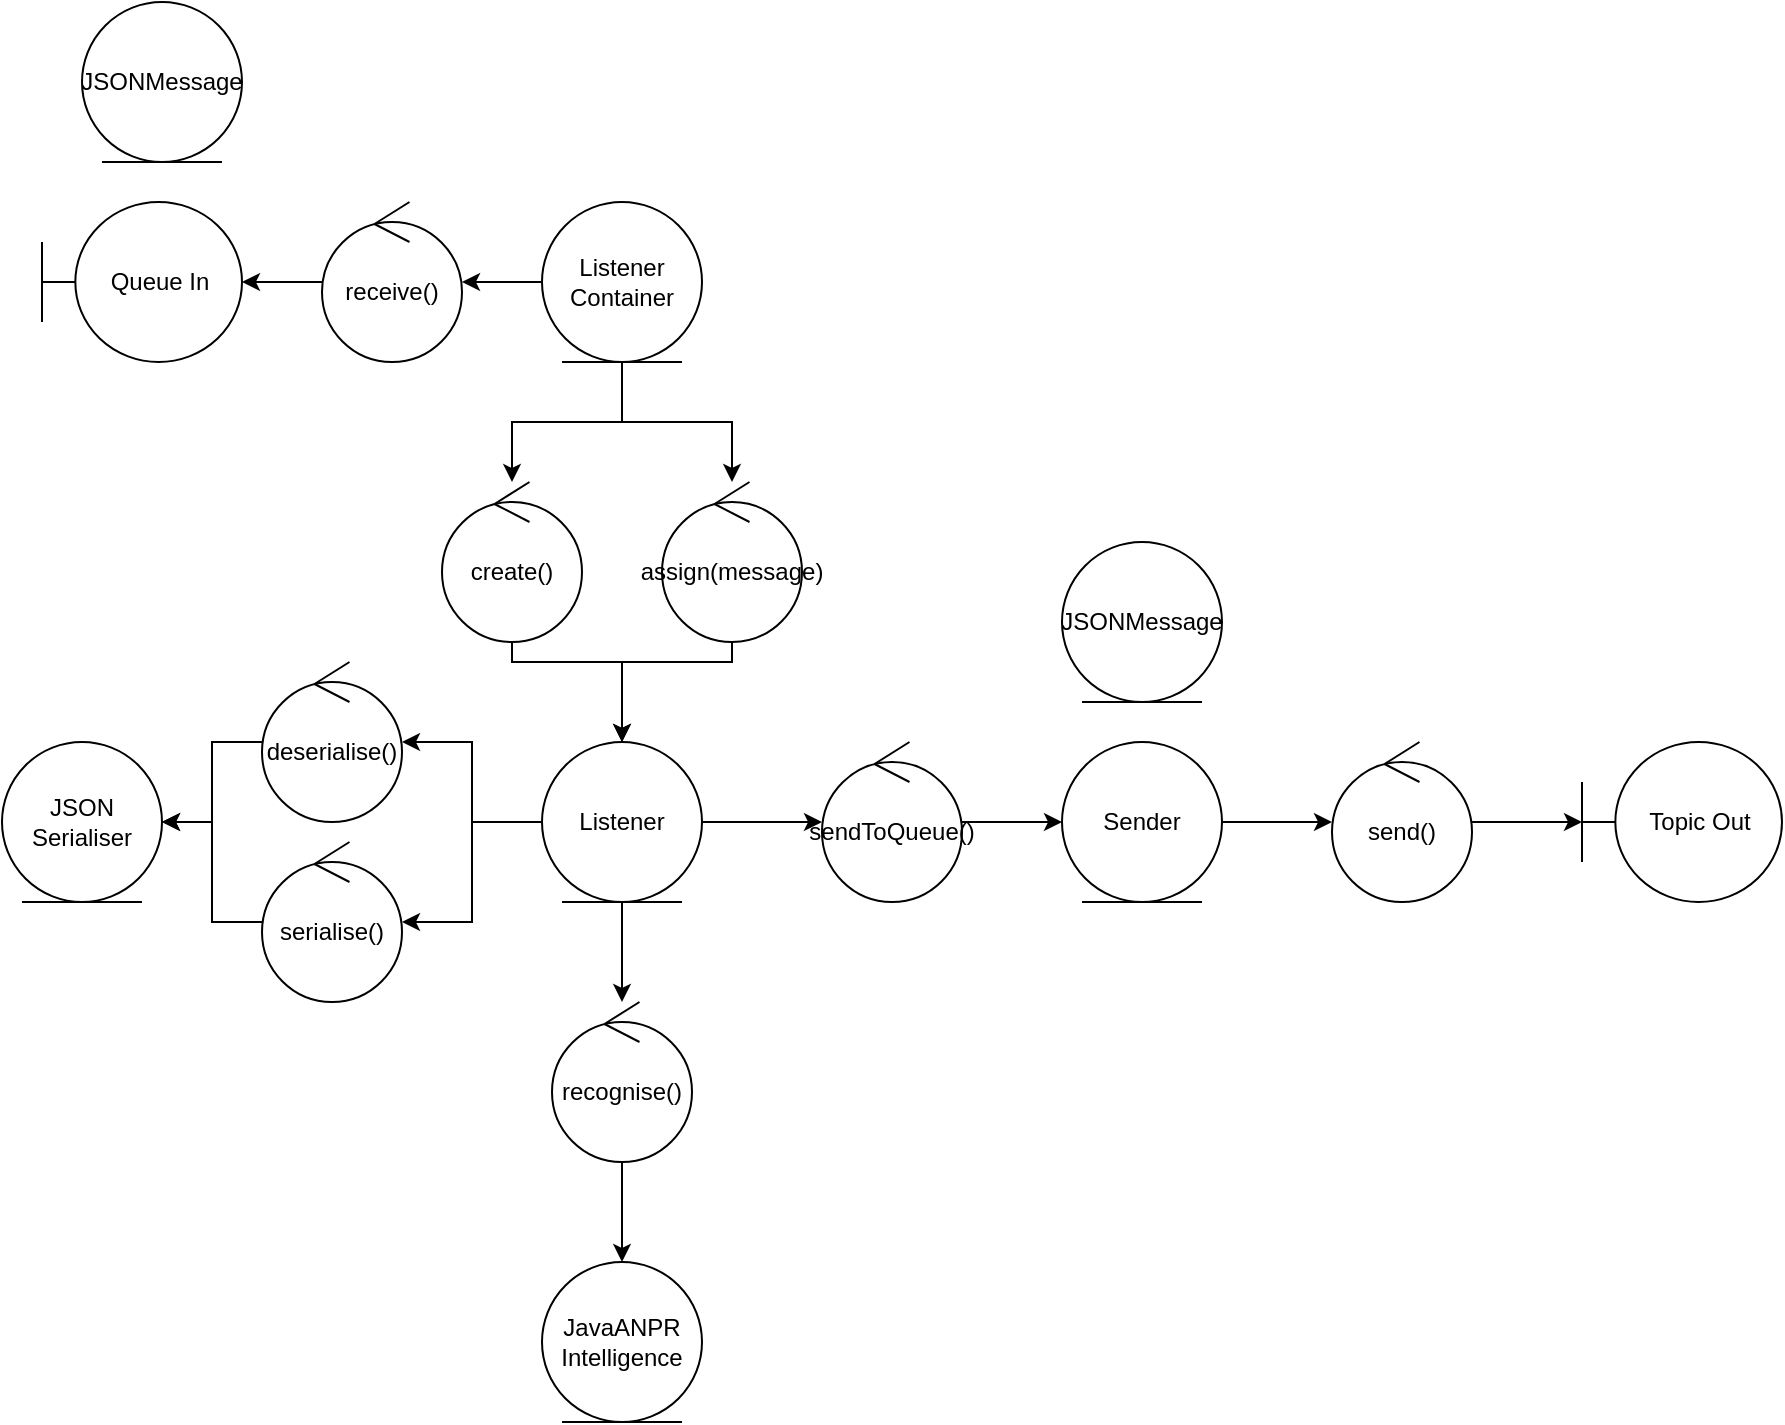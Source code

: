 <mxfile version="12.6.5" type="device"><diagram id="gmV5xc9CLLancQGjKt6j" name="Page-1"><mxGraphModel dx="1422" dy="863" grid="1" gridSize="10" guides="1" tooltips="1" connect="1" arrows="1" fold="1" page="1" pageScale="1" pageWidth="850" pageHeight="1100" math="0" shadow="0"><root><mxCell id="0"/><mxCell id="1" parent="0"/><mxCell id="_vkLrnoRcnYyDXl0b1Rc-2" value="JSONMessage" style="ellipse;shape=umlEntity;whiteSpace=wrap;html=1;" vertex="1" parent="1"><mxGeometry x="40" y="30" width="80" height="80" as="geometry"/></mxCell><mxCell id="_vkLrnoRcnYyDXl0b1Rc-15" style="edgeStyle=orthogonalEdgeStyle;rounded=0;orthogonalLoop=1;jettySize=auto;html=1;" edge="1" parent="1" source="_vkLrnoRcnYyDXl0b1Rc-3" target="_vkLrnoRcnYyDXl0b1Rc-5"><mxGeometry relative="1" as="geometry"><Array as="points"><mxPoint x="310" y="660"/><mxPoint x="310" y="660"/></Array></mxGeometry></mxCell><mxCell id="_vkLrnoRcnYyDXl0b1Rc-3" value="recognise()" style="ellipse;shape=umlControl;whiteSpace=wrap;html=1;" vertex="1" parent="1"><mxGeometry x="275" y="530" width="70" height="80" as="geometry"/></mxCell><mxCell id="_vkLrnoRcnYyDXl0b1Rc-5" value="JavaANPR&lt;br&gt;Intelligence" style="ellipse;shape=umlEntity;whiteSpace=wrap;html=1;" vertex="1" parent="1"><mxGeometry x="270" y="660" width="80" height="80" as="geometry"/></mxCell><mxCell id="_vkLrnoRcnYyDXl0b1Rc-24" style="edgeStyle=orthogonalEdgeStyle;rounded=0;orthogonalLoop=1;jettySize=auto;html=1;" edge="1" parent="1" source="_vkLrnoRcnYyDXl0b1Rc-10" target="_vkLrnoRcnYyDXl0b1Rc-29"><mxGeometry relative="1" as="geometry"/></mxCell><mxCell id="_vkLrnoRcnYyDXl0b1Rc-7" value="Queue In" style="shape=umlBoundary;whiteSpace=wrap;html=1;" vertex="1" parent="1"><mxGeometry x="20" y="130" width="100" height="80" as="geometry"/></mxCell><mxCell id="_vkLrnoRcnYyDXl0b1Rc-8" value="Topic Out" style="shape=umlBoundary;whiteSpace=wrap;html=1;" vertex="1" parent="1"><mxGeometry x="790" y="400" width="100" height="80" as="geometry"/></mxCell><mxCell id="_vkLrnoRcnYyDXl0b1Rc-18" style="edgeStyle=orthogonalEdgeStyle;rounded=0;orthogonalLoop=1;jettySize=auto;html=1;" edge="1" parent="1" source="_vkLrnoRcnYyDXl0b1Rc-21" target="_vkLrnoRcnYyDXl0b1Rc-8"><mxGeometry relative="1" as="geometry"/></mxCell><mxCell id="_vkLrnoRcnYyDXl0b1Rc-9" value="Sender" style="ellipse;shape=umlEntity;whiteSpace=wrap;html=1;" vertex="1" parent="1"><mxGeometry x="530" y="400" width="80" height="80" as="geometry"/></mxCell><mxCell id="_vkLrnoRcnYyDXl0b1Rc-23" style="edgeStyle=orthogonalEdgeStyle;rounded=0;orthogonalLoop=1;jettySize=auto;html=1;" edge="1" parent="1" source="_vkLrnoRcnYyDXl0b1Rc-26" target="_vkLrnoRcnYyDXl0b1Rc-11"><mxGeometry relative="1" as="geometry"><Array as="points"><mxPoint x="255" y="360"/><mxPoint x="310" y="360"/></Array></mxGeometry></mxCell><mxCell id="_vkLrnoRcnYyDXl0b1Rc-28" style="edgeStyle=orthogonalEdgeStyle;rounded=0;orthogonalLoop=1;jettySize=auto;html=1;" edge="1" parent="1" source="_vkLrnoRcnYyDXl0b1Rc-10" target="_vkLrnoRcnYyDXl0b1Rc-26"><mxGeometry relative="1" as="geometry"/></mxCell><mxCell id="_vkLrnoRcnYyDXl0b1Rc-32" style="edgeStyle=orthogonalEdgeStyle;rounded=0;orthogonalLoop=1;jettySize=auto;html=1;" edge="1" parent="1" source="_vkLrnoRcnYyDXl0b1Rc-10" target="_vkLrnoRcnYyDXl0b1Rc-31"><mxGeometry relative="1" as="geometry"/></mxCell><mxCell id="_vkLrnoRcnYyDXl0b1Rc-10" value="Listener&lt;br&gt;Container" style="ellipse;shape=umlEntity;whiteSpace=wrap;html=1;" vertex="1" parent="1"><mxGeometry x="270" y="130" width="80" height="80" as="geometry"/></mxCell><mxCell id="_vkLrnoRcnYyDXl0b1Rc-13" style="edgeStyle=orthogonalEdgeStyle;rounded=0;orthogonalLoop=1;jettySize=auto;html=1;" edge="1" parent="1" source="_vkLrnoRcnYyDXl0b1Rc-11" target="_vkLrnoRcnYyDXl0b1Rc-3"><mxGeometry relative="1" as="geometry"><Array as="points"><mxPoint x="310" y="490"/><mxPoint x="310" y="490"/></Array></mxGeometry></mxCell><mxCell id="_vkLrnoRcnYyDXl0b1Rc-17" style="edgeStyle=orthogonalEdgeStyle;rounded=0;orthogonalLoop=1;jettySize=auto;html=1;" edge="1" parent="1" source="_vkLrnoRcnYyDXl0b1Rc-19" target="_vkLrnoRcnYyDXl0b1Rc-9"><mxGeometry relative="1" as="geometry"/></mxCell><mxCell id="_vkLrnoRcnYyDXl0b1Rc-36" style="edgeStyle=orthogonalEdgeStyle;rounded=0;orthogonalLoop=1;jettySize=auto;html=1;" edge="1" parent="1" source="_vkLrnoRcnYyDXl0b1Rc-11" target="_vkLrnoRcnYyDXl0b1Rc-35"><mxGeometry relative="1" as="geometry"/></mxCell><mxCell id="_vkLrnoRcnYyDXl0b1Rc-40" style="edgeStyle=orthogonalEdgeStyle;rounded=0;orthogonalLoop=1;jettySize=auto;html=1;" edge="1" parent="1" source="_vkLrnoRcnYyDXl0b1Rc-11" target="_vkLrnoRcnYyDXl0b1Rc-38"><mxGeometry relative="1" as="geometry"/></mxCell><mxCell id="_vkLrnoRcnYyDXl0b1Rc-11" value="Listener" style="ellipse;shape=umlEntity;whiteSpace=wrap;html=1;" vertex="1" parent="1"><mxGeometry x="270" y="400" width="80" height="80" as="geometry"/></mxCell><mxCell id="_vkLrnoRcnYyDXl0b1Rc-19" value="sendToQueue()" style="ellipse;shape=umlControl;whiteSpace=wrap;html=1;" vertex="1" parent="1"><mxGeometry x="410" y="400" width="70" height="80" as="geometry"/></mxCell><mxCell id="_vkLrnoRcnYyDXl0b1Rc-20" style="edgeStyle=orthogonalEdgeStyle;rounded=0;orthogonalLoop=1;jettySize=auto;html=1;" edge="1" parent="1" source="_vkLrnoRcnYyDXl0b1Rc-11" target="_vkLrnoRcnYyDXl0b1Rc-19"><mxGeometry relative="1" as="geometry"><mxPoint x="350" y="440" as="sourcePoint"/><mxPoint x="460" y="440" as="targetPoint"/></mxGeometry></mxCell><mxCell id="_vkLrnoRcnYyDXl0b1Rc-21" value="send()" style="ellipse;shape=umlControl;whiteSpace=wrap;html=1;" vertex="1" parent="1"><mxGeometry x="665" y="400" width="70" height="80" as="geometry"/></mxCell><mxCell id="_vkLrnoRcnYyDXl0b1Rc-22" style="edgeStyle=orthogonalEdgeStyle;rounded=0;orthogonalLoop=1;jettySize=auto;html=1;" edge="1" parent="1" source="_vkLrnoRcnYyDXl0b1Rc-9" target="_vkLrnoRcnYyDXl0b1Rc-21"><mxGeometry relative="1" as="geometry"><mxPoint x="610" y="440" as="sourcePoint"/><mxPoint x="730" y="440" as="targetPoint"/></mxGeometry></mxCell><mxCell id="_vkLrnoRcnYyDXl0b1Rc-25" value="JSONMessage" style="ellipse;shape=umlEntity;whiteSpace=wrap;html=1;" vertex="1" parent="1"><mxGeometry x="530" y="300" width="80" height="80" as="geometry"/></mxCell><mxCell id="_vkLrnoRcnYyDXl0b1Rc-26" value="create()" style="ellipse;shape=umlControl;whiteSpace=wrap;html=1;" vertex="1" parent="1"><mxGeometry x="220" y="270" width="70" height="80" as="geometry"/></mxCell><mxCell id="_vkLrnoRcnYyDXl0b1Rc-29" value="receive()" style="ellipse;shape=umlControl;whiteSpace=wrap;html=1;" vertex="1" parent="1"><mxGeometry x="160" y="130" width="70" height="80" as="geometry"/></mxCell><mxCell id="_vkLrnoRcnYyDXl0b1Rc-30" style="edgeStyle=orthogonalEdgeStyle;rounded=0;orthogonalLoop=1;jettySize=auto;html=1;" edge="1" parent="1" source="_vkLrnoRcnYyDXl0b1Rc-29" target="_vkLrnoRcnYyDXl0b1Rc-7"><mxGeometry relative="1" as="geometry"><mxPoint x="270" y="170" as="sourcePoint"/><mxPoint x="120" y="170" as="targetPoint"/></mxGeometry></mxCell><mxCell id="_vkLrnoRcnYyDXl0b1Rc-33" style="edgeStyle=orthogonalEdgeStyle;rounded=0;orthogonalLoop=1;jettySize=auto;html=1;" edge="1" parent="1" source="_vkLrnoRcnYyDXl0b1Rc-31" target="_vkLrnoRcnYyDXl0b1Rc-11"><mxGeometry relative="1" as="geometry"><Array as="points"><mxPoint x="365" y="360"/><mxPoint x="310" y="360"/></Array></mxGeometry></mxCell><mxCell id="_vkLrnoRcnYyDXl0b1Rc-31" value="assign(message)" style="ellipse;shape=umlControl;whiteSpace=wrap;html=1;" vertex="1" parent="1"><mxGeometry x="330" y="270" width="70" height="80" as="geometry"/></mxCell><mxCell id="_vkLrnoRcnYyDXl0b1Rc-34" value="JSON&lt;br&gt;Serialiser" style="ellipse;shape=umlEntity;whiteSpace=wrap;html=1;" vertex="1" parent="1"><mxGeometry y="400" width="80" height="80" as="geometry"/></mxCell><mxCell id="_vkLrnoRcnYyDXl0b1Rc-37" style="edgeStyle=orthogonalEdgeStyle;rounded=0;orthogonalLoop=1;jettySize=auto;html=1;" edge="1" parent="1" source="_vkLrnoRcnYyDXl0b1Rc-35" target="_vkLrnoRcnYyDXl0b1Rc-34"><mxGeometry relative="1" as="geometry"/></mxCell><mxCell id="_vkLrnoRcnYyDXl0b1Rc-35" value="deserialise()" style="ellipse;shape=umlControl;whiteSpace=wrap;html=1;" vertex="1" parent="1"><mxGeometry x="130" y="360" width="70" height="80" as="geometry"/></mxCell><mxCell id="_vkLrnoRcnYyDXl0b1Rc-41" style="edgeStyle=orthogonalEdgeStyle;rounded=0;orthogonalLoop=1;jettySize=auto;html=1;" edge="1" parent="1" source="_vkLrnoRcnYyDXl0b1Rc-38" target="_vkLrnoRcnYyDXl0b1Rc-34"><mxGeometry relative="1" as="geometry"/></mxCell><mxCell id="_vkLrnoRcnYyDXl0b1Rc-38" value="serialise()" style="ellipse;shape=umlControl;whiteSpace=wrap;html=1;" vertex="1" parent="1"><mxGeometry x="130" y="450" width="70" height="80" as="geometry"/></mxCell></root></mxGraphModel></diagram></mxfile>